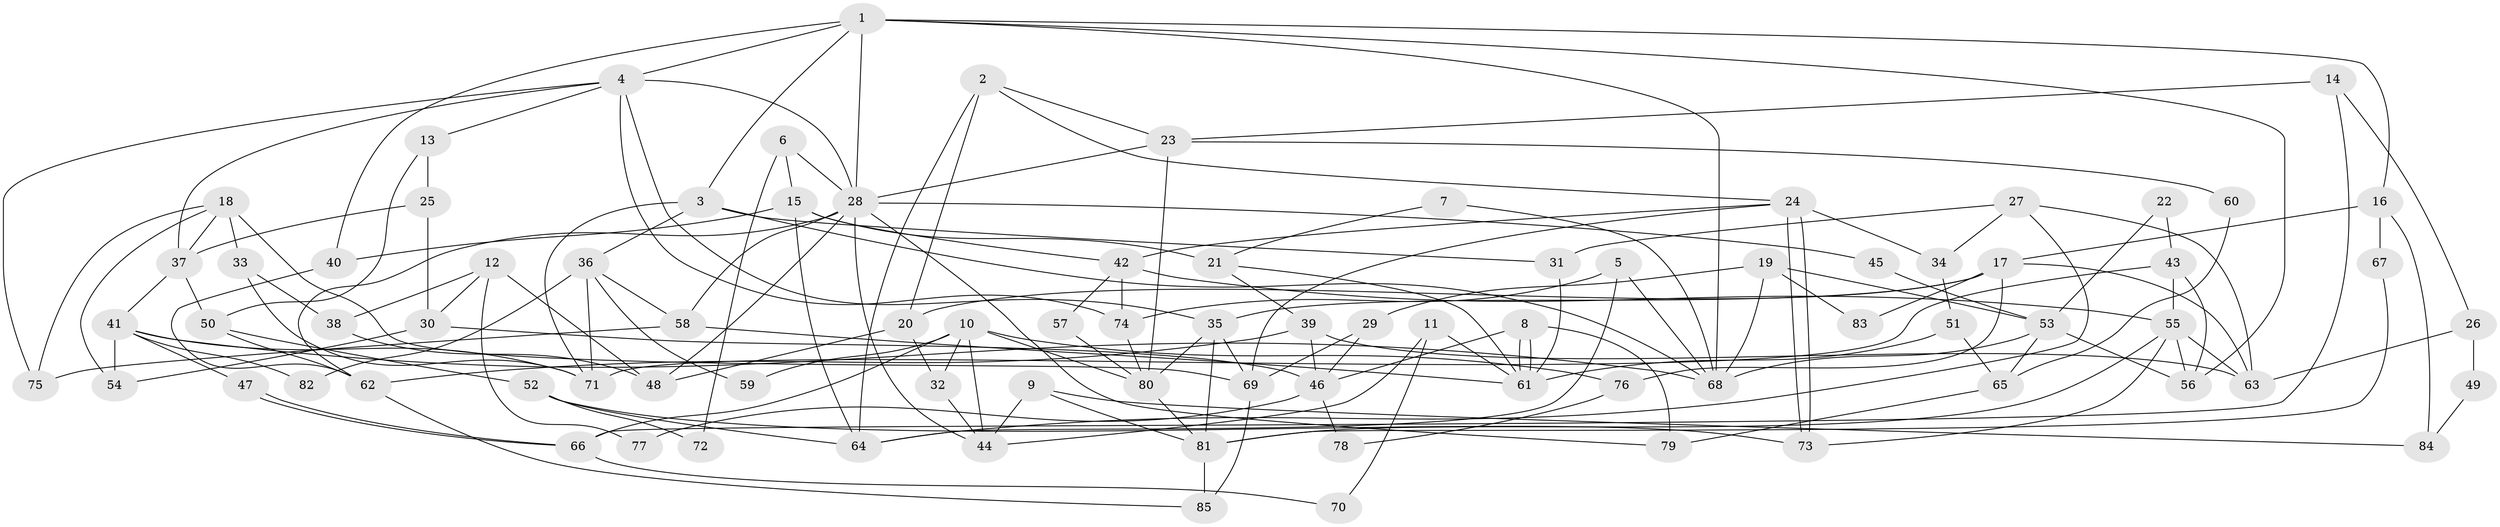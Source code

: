 // coarse degree distribution, {7: 0.06779661016949153, 4: 0.22033898305084745, 5: 0.2033898305084746, 6: 0.11864406779661017, 3: 0.1694915254237288, 2: 0.13559322033898305, 9: 0.03389830508474576, 17: 0.01694915254237288, 8: 0.01694915254237288, 11: 0.01694915254237288}
// Generated by graph-tools (version 1.1) at 2025/18/03/04/25 18:18:48]
// undirected, 85 vertices, 170 edges
graph export_dot {
graph [start="1"]
  node [color=gray90,style=filled];
  1;
  2;
  3;
  4;
  5;
  6;
  7;
  8;
  9;
  10;
  11;
  12;
  13;
  14;
  15;
  16;
  17;
  18;
  19;
  20;
  21;
  22;
  23;
  24;
  25;
  26;
  27;
  28;
  29;
  30;
  31;
  32;
  33;
  34;
  35;
  36;
  37;
  38;
  39;
  40;
  41;
  42;
  43;
  44;
  45;
  46;
  47;
  48;
  49;
  50;
  51;
  52;
  53;
  54;
  55;
  56;
  57;
  58;
  59;
  60;
  61;
  62;
  63;
  64;
  65;
  66;
  67;
  68;
  69;
  70;
  71;
  72;
  73;
  74;
  75;
  76;
  77;
  78;
  79;
  80;
  81;
  82;
  83;
  84;
  85;
  1 -- 3;
  1 -- 28;
  1 -- 4;
  1 -- 16;
  1 -- 40;
  1 -- 56;
  1 -- 68;
  2 -- 24;
  2 -- 23;
  2 -- 20;
  2 -- 64;
  3 -- 31;
  3 -- 68;
  3 -- 36;
  3 -- 71;
  4 -- 37;
  4 -- 13;
  4 -- 28;
  4 -- 35;
  4 -- 74;
  4 -- 75;
  5 -- 64;
  5 -- 74;
  5 -- 68;
  6 -- 15;
  6 -- 28;
  6 -- 72;
  7 -- 68;
  7 -- 21;
  8 -- 46;
  8 -- 61;
  8 -- 61;
  8 -- 79;
  9 -- 81;
  9 -- 44;
  9 -- 84;
  10 -- 80;
  10 -- 44;
  10 -- 32;
  10 -- 59;
  10 -- 66;
  10 -- 76;
  11 -- 61;
  11 -- 44;
  11 -- 70;
  12 -- 30;
  12 -- 48;
  12 -- 38;
  12 -- 77;
  13 -- 50;
  13 -- 25;
  14 -- 66;
  14 -- 23;
  14 -- 26;
  15 -- 40;
  15 -- 64;
  15 -- 21;
  15 -- 42;
  16 -- 17;
  16 -- 67;
  16 -- 84;
  17 -- 35;
  17 -- 63;
  17 -- 20;
  17 -- 76;
  17 -- 83;
  18 -- 37;
  18 -- 75;
  18 -- 33;
  18 -- 54;
  18 -- 69;
  19 -- 68;
  19 -- 53;
  19 -- 29;
  19 -- 83;
  20 -- 32;
  20 -- 48;
  21 -- 61;
  21 -- 39;
  22 -- 43;
  22 -- 53;
  23 -- 80;
  23 -- 28;
  23 -- 60;
  24 -- 69;
  24 -- 73;
  24 -- 73;
  24 -- 34;
  24 -- 42;
  25 -- 37;
  25 -- 30;
  26 -- 63;
  26 -- 49;
  27 -- 34;
  27 -- 63;
  27 -- 31;
  27 -- 64;
  28 -- 62;
  28 -- 44;
  28 -- 45;
  28 -- 48;
  28 -- 58;
  28 -- 79;
  29 -- 69;
  29 -- 46;
  30 -- 54;
  30 -- 46;
  31 -- 61;
  32 -- 44;
  33 -- 38;
  33 -- 71;
  34 -- 51;
  35 -- 80;
  35 -- 69;
  35 -- 81;
  36 -- 71;
  36 -- 58;
  36 -- 59;
  36 -- 82;
  37 -- 41;
  37 -- 50;
  38 -- 48;
  39 -- 46;
  39 -- 62;
  39 -- 63;
  40 -- 62;
  41 -- 71;
  41 -- 68;
  41 -- 47;
  41 -- 54;
  41 -- 82;
  42 -- 55;
  42 -- 57;
  42 -- 74;
  43 -- 55;
  43 -- 71;
  43 -- 56;
  45 -- 53;
  46 -- 77;
  46 -- 78;
  47 -- 66;
  47 -- 66;
  49 -- 84;
  50 -- 52;
  50 -- 62;
  51 -- 65;
  51 -- 61;
  52 -- 64;
  52 -- 73;
  52 -- 72;
  53 -- 68;
  53 -- 56;
  53 -- 65;
  55 -- 56;
  55 -- 63;
  55 -- 73;
  55 -- 81;
  57 -- 80;
  58 -- 61;
  58 -- 75;
  60 -- 65;
  62 -- 85;
  65 -- 79;
  66 -- 70;
  67 -- 81;
  69 -- 85;
  74 -- 80;
  76 -- 78;
  80 -- 81;
  81 -- 85;
}
